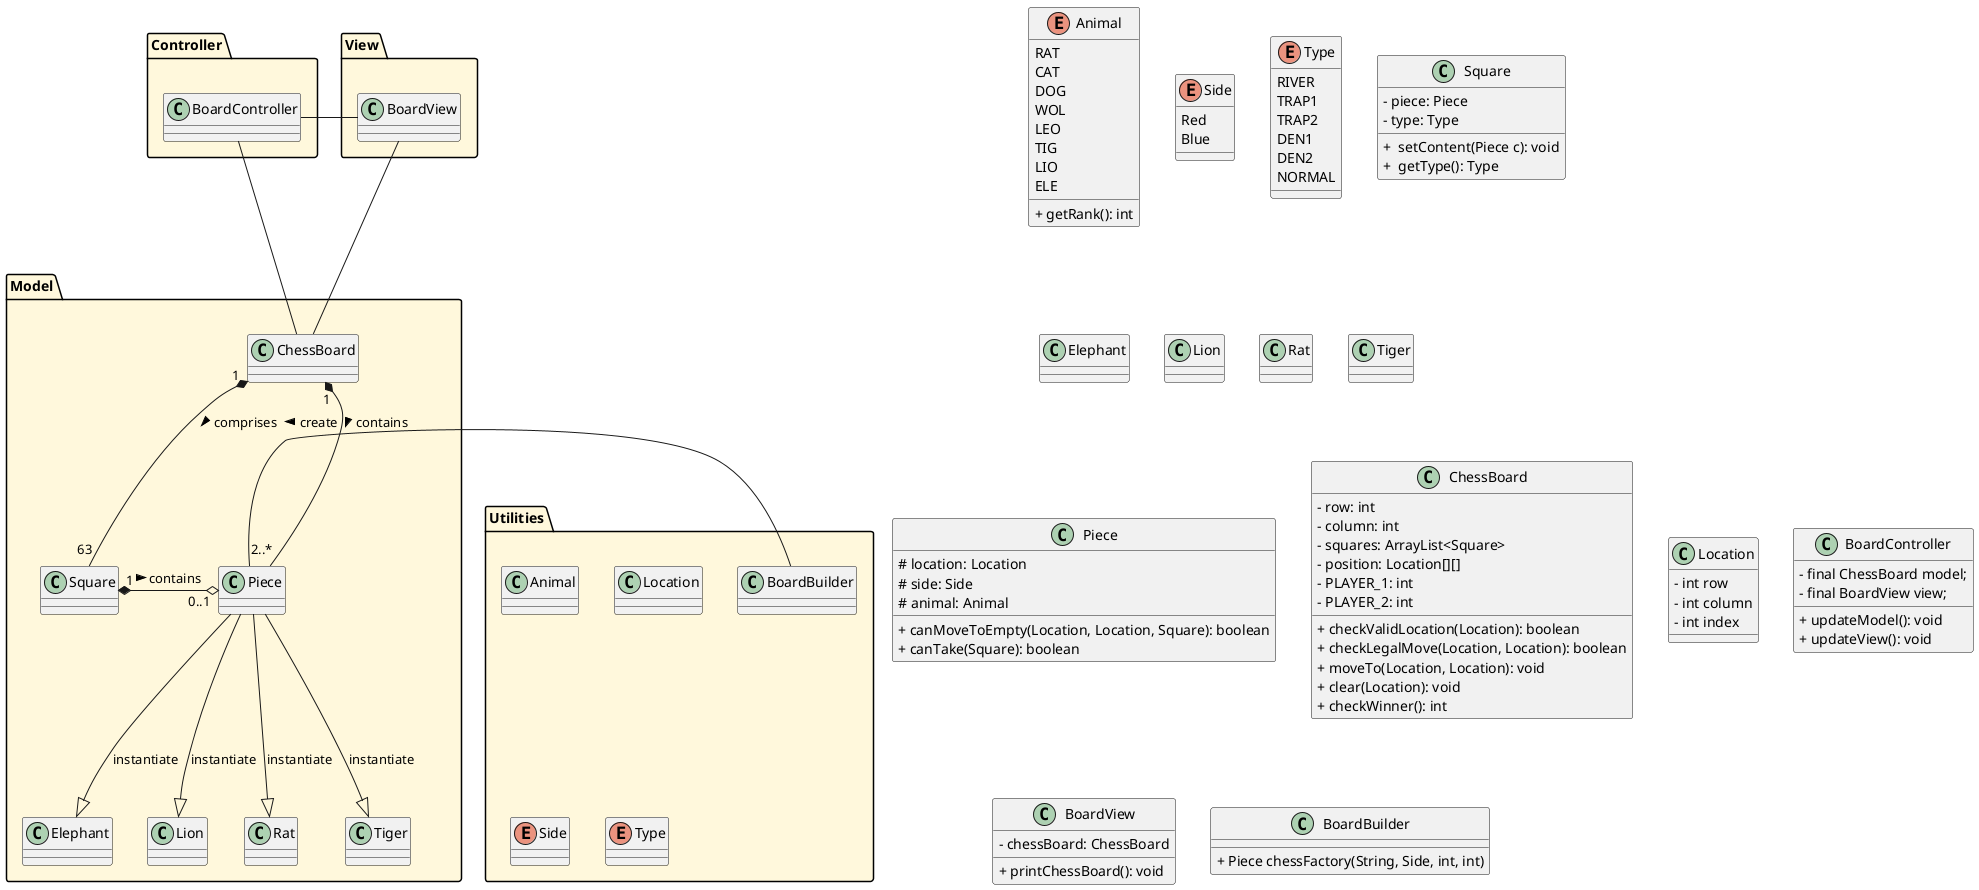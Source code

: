@startuml

package "Model" #FFF8DC {
    'ChessBoard o-- Location
    ChessBoard "1" *- "2..*" Piece: contains >
    ChessBoard "1" *-- "63" Square: comprises >

    'Square o-- Type
    Square "1" *-o "0..1" Piece: contains >
    '
    'Piece --|> Cat      : instantiate
    'Piece --|> Dog      : instantiate
    Piece --|> Elephant : instantiate
    'Piece --|> Leopard  : instantiate
    Piece --|> Lion     : instantiate
    Piece --|> Rat      : instantiate
    Piece --|> Tiger    : instantiate
    'Piece --|> Wolf     : instantiate
}

package "View" #FFF8DC {
    BoardView -- ChessBoard
}

package "Controller" #FFF8DC {
    BoardController -- ChessBoard
    BoardController - BoardView
}

package "Utilities" #FFF8DC {
    class Animal
    class Location
    enum Side
    enum Type
    BoardBuilder - Piece: create >
    'Chess o-- Animal
    'Chess o-- Side
    'Chess o-- Location
    'BoardBuilder o-- Side
}

enum Animal{
RAT
CAT
DOG
WOL
LEO
TIG
LIO
ELE

'<plain>- rank: int

'Animal(int rank)
<plain>+ getRank(): int
}

enum Side{
Red
Blue
}

enum Type {
RIVER
TRAP1
TRAP2
DEN1
DEN2
NORMAL
}

class Square{
<plain>- piece: Piece
<plain>- type: Type

'<plain>+  Square(Chess, Type) // constructor
'<plain>+  getChessContent(): Chess
<plain>+  setContent(Piece c): void
<plain>+  getType(): Type
}



class Elephant{
'<plain># outRank(Animal): boolean
}
'
'class Leopard{
''boolean isValidPath(Location from, Location to)
'}
class Lion{
'<plain>+ canMoveToEmpty(Location, Location, Square): boolean
}
class Rat{
'<plain>+ canMoveToEmpty(Location, Location, Square): boolean
'<plain># outRank(Animal animal1): boolean
}
class Tiger{
'<plain>+ canMoveToEmpty(Location, Location, Square): boolean
}
'class Wolf{
''<plain>+ boolean isValidPath(Location from, Location to)
'}

class Piece{
<plain># location: Location
<plain># side: Side
<plain># animal: Animal

'<plain>+ Chess(Location, Animal, Side)
<plain>+ canMoveToEmpty(Location, Location, Square): boolean
'<plain># outRank(Animal): boolean
<plain>+ canTake(Square): boolean
}

class ChessBoard{
<plain>- row: int
<plain>- column: int
<plain>- squares: ArrayList<Square>
'// player1 [0][1-8], player2 [1][1-8] 1-8 standing for Rank
<plain>- position: Location[][]
<plain>- PLAYER_1: int
<plain>- PLAYER_2: int

'<plain>+ ChessBoard() // constructor
'<plain>+ getPosition(int, int): Location
<plain>+ checkValidLocation(Location): boolean
'<plain>+ checkCanCapture(Chess chess, Location location) // 未使用
'<plain>+ boolean checkIsEmpty(Location location) // 未使用
<plain>+ checkLegalMove(Location, Location): boolean
'<plain>+ boolean checkLegalMove(int index, Location to)
<plain>+ moveTo(Location, Location): void
'<plain>+ void moveTo(int index, Location to)
<plain>+ clear(Location): void
<plain>+ checkWinner(): int
'<plain>+ boolean setChess(Chess chess, Location location) // 未使用
'<plain>+ Chess getChess(Location location)
'<plain>+ getSquare(Location): Square
'<plain>+ Square getSquare(int index)
'<plain>+ Set<Move> getLegalMoves(Location location) // 未使用
'<plain>- int location2index(Location location)
'<plain>- Location index2Location(int index)
'<plain>- init(): void
}



class Location{

<plain>- int row
<plain>- int column
<plain>- int index

'<plain>+ Location(int, int)
'<plain>+ Location(int)
'<plain>+ getRow(): int
'<plain>+ getCol(): int
'<plain>+ getIndex(): int
}

class BoardController{
<plain>- final ChessBoard model;
<plain>- final BoardView view;

'<plain>+ BoardController(BoardView)
'<plain>+ init(): void
<plain>+ updateModel(): void
<plain>+ updateView(): void
}

class BoardView{

<plain>- chessBoard: ChessBoard

'<plain>+ BoardView(ChessBoard)
'<plain>+ getChessBoard(): ChessBoard
<plain>+ printChessBoard(): void
}


class BoardBuilder{
<plain>+ Piece chessFactory(String, Side, int, int)
}

@enduml
